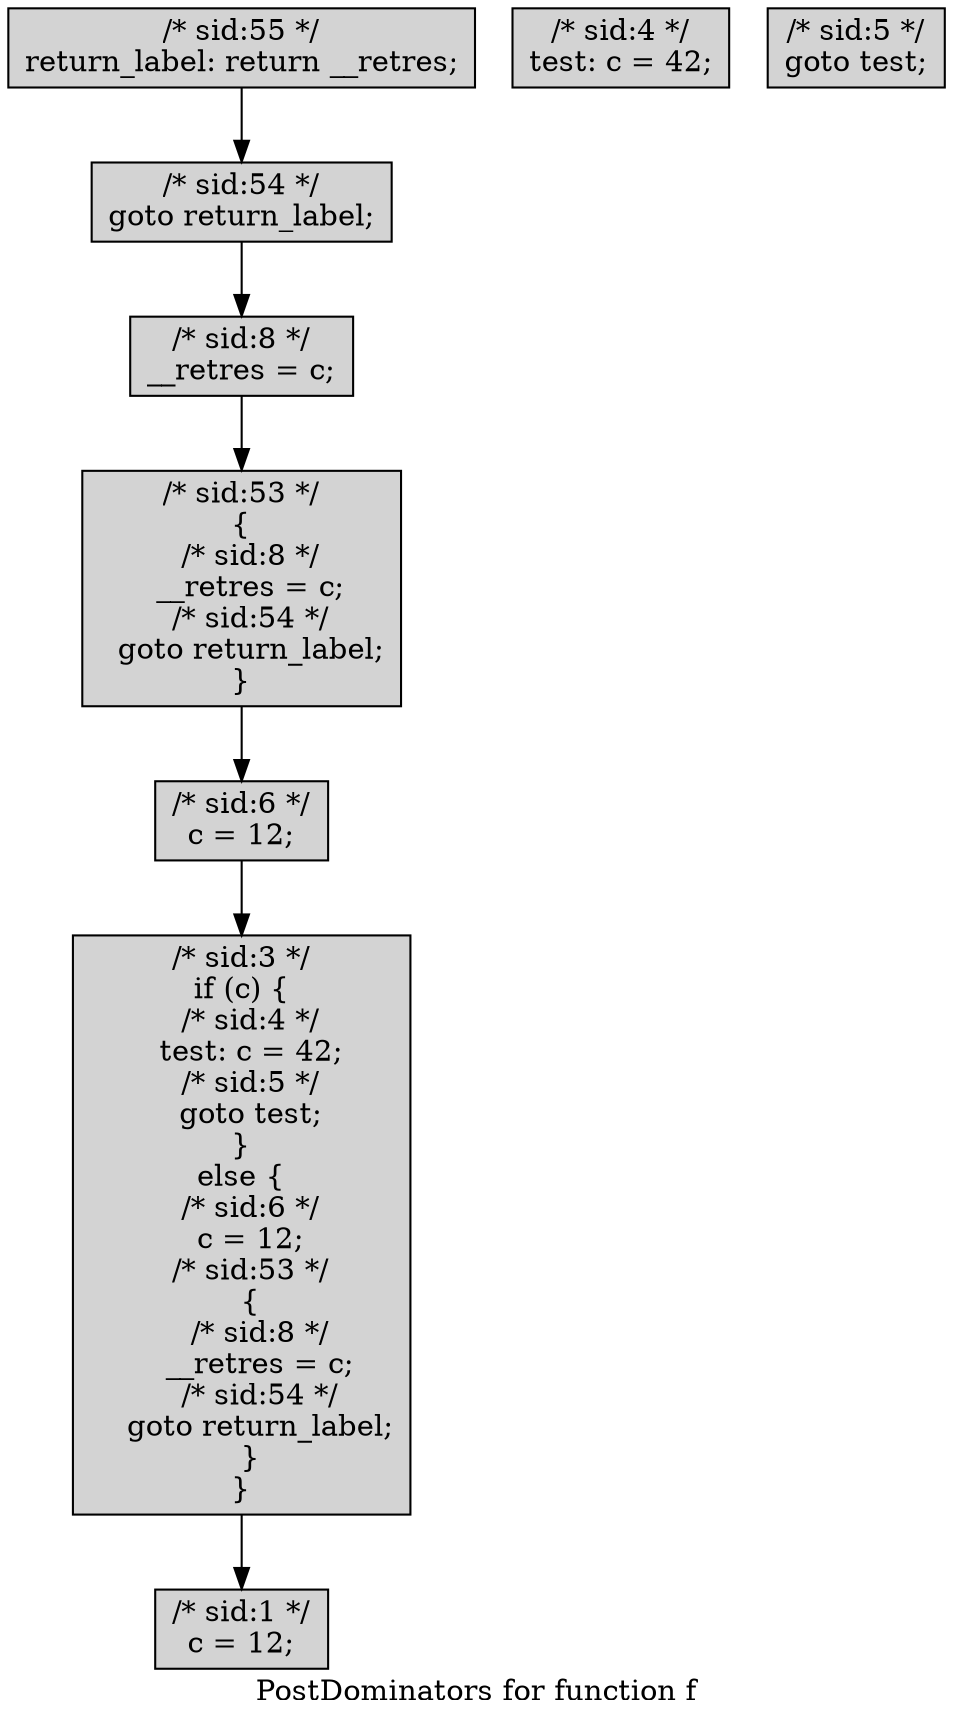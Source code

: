 digraph G {
  label="PostDominators for function f";
  node [shape=box, style="filled", ];
  1 [label="/* sid:1 */
c = 12;", ];
  3 [label="/* sid:3 */
if (c) {
  /* sid:4 */
  test: c = 42;
  /* sid:5 */
  goto test;
}
else {
  /* sid:6 */
  c = 12;
  /* sid:53 */
  {
    /* sid:8 */
    __retres = c;
    /* sid:54 */
    goto return_label;
  }
}",
     ];
  4 [label="/* sid:4 */
test: c = 42;", ];
  53 [label="/* sid:53 */
{
  /* sid:8 */
  __retres = c;
  /* sid:54 */
  goto return_label;
}",
      ];
  5 [label="/* sid:5 */
goto test;", ];
  54 [label="/* sid:54 */
goto return_label;", ];
  6 [label="/* sid:6 */
c = 12;", ];
  55 [label="/* sid:55 */
return_label: return __retres;", ];
  8 [label="/* sid:8 */
__retres = c;", ];
  
  
  3 -> 1;
  6 -> 3;
  8 -> 53;
  55 -> 54;
  53 -> 6;
  54 -> 8;
  
  }
